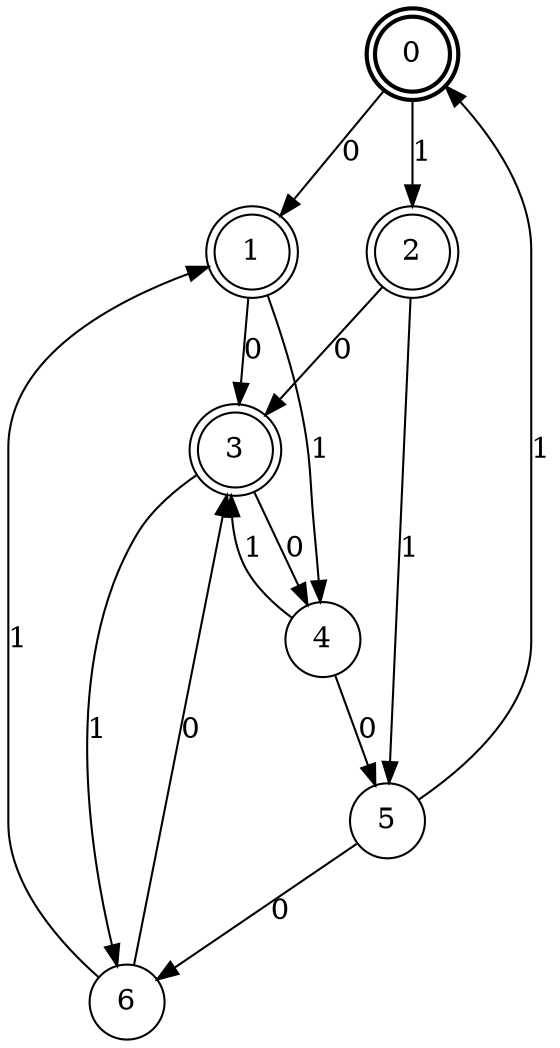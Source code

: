 digraph Automat {
    node [shape = circle];
    0 [style = "bold"];
    0 [peripheries=2]
    0 -> 1 [label = "0"];
    0 -> 2 [label = "1"];
    1 [peripheries=2]
    1 -> 3 [label = "0"];
    1 -> 4 [label = "1"];
    2 [peripheries=2]
    2 -> 3 [label = "0"];
    2 -> 5 [label = "1"];
    3 [peripheries=2]
    3 -> 4 [label = "0"];
    3 -> 6 [label = "1"];
    4 -> 5 [label = "0"];
    4 -> 3 [label = "1"];
    5 -> 6 [label = "0"];
    5 -> 0 [label = "1"];
    6 -> 3 [label = "0"];
    6 -> 1 [label = "1"];
}
